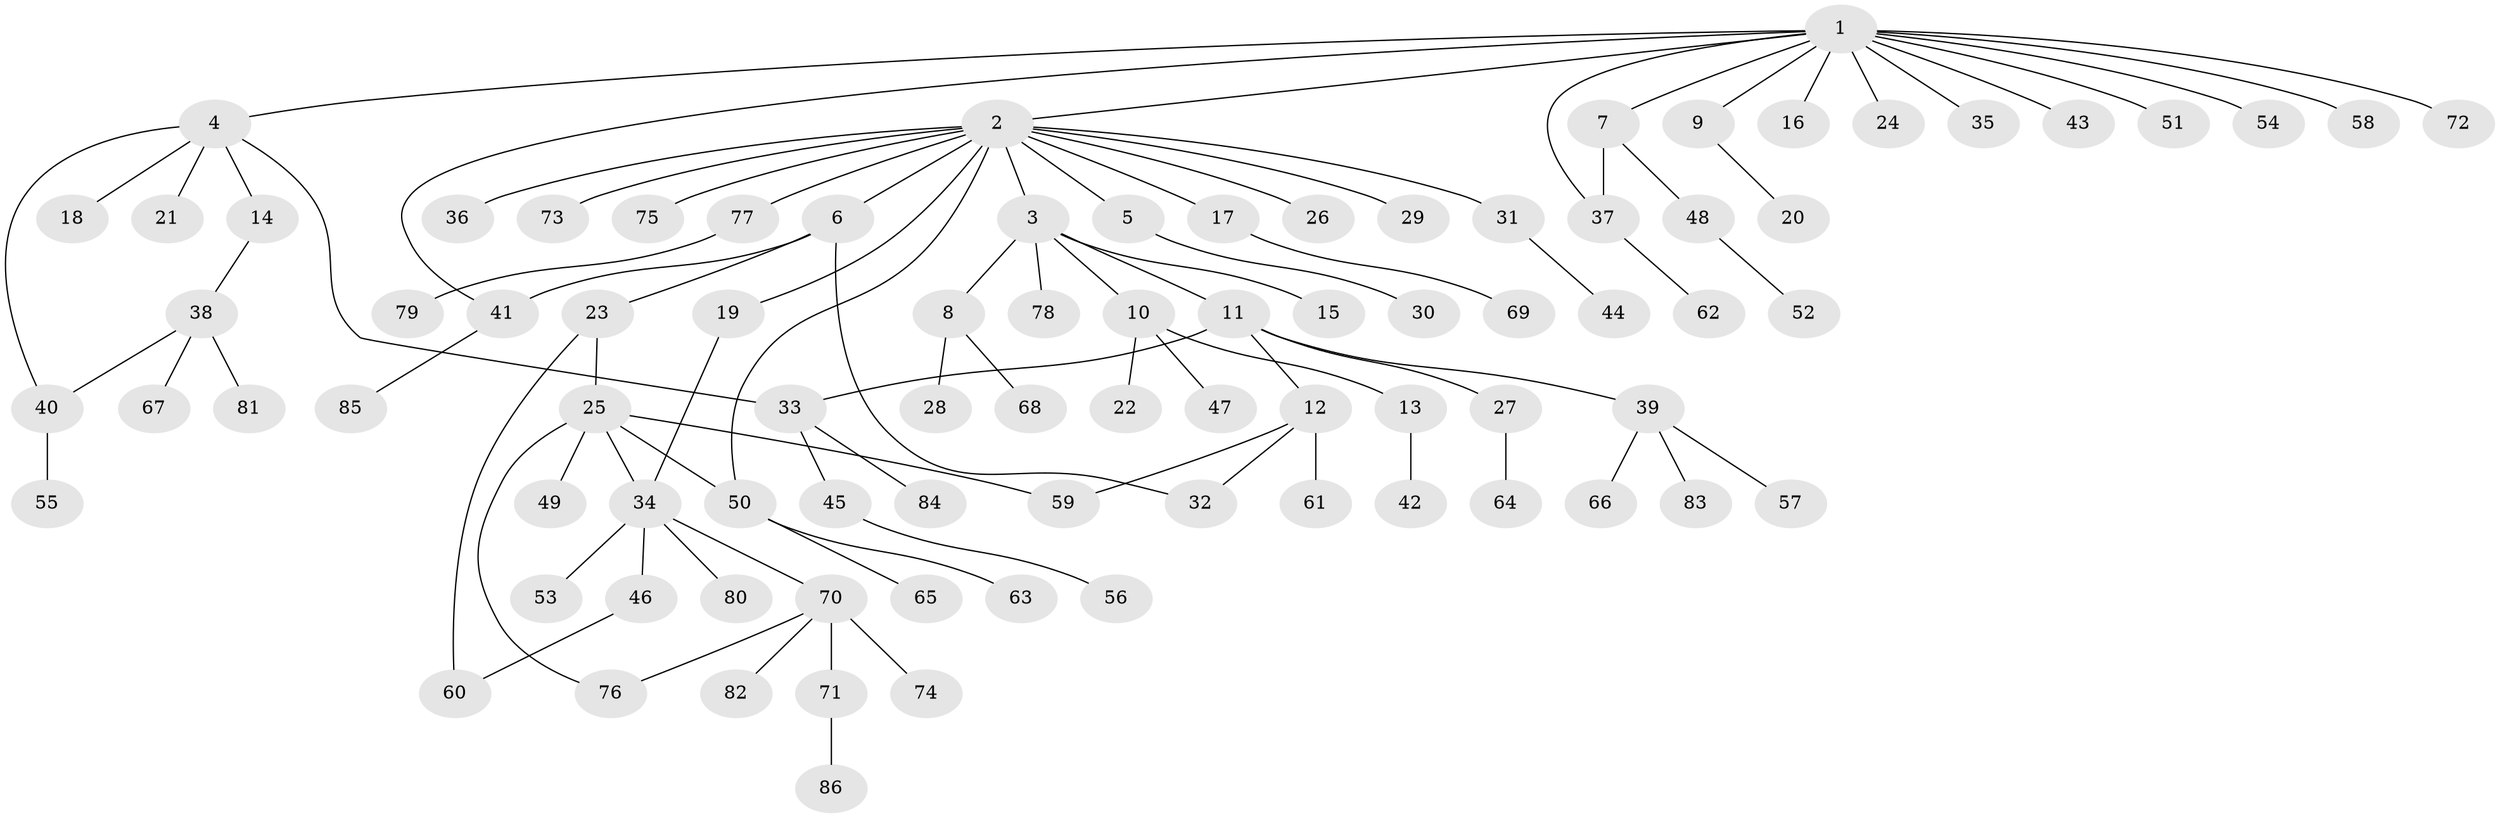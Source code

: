 // Generated by graph-tools (version 1.1) at 2025/01/03/09/25 03:01:38]
// undirected, 86 vertices, 95 edges
graph export_dot {
graph [start="1"]
  node [color=gray90,style=filled];
  1;
  2;
  3;
  4;
  5;
  6;
  7;
  8;
  9;
  10;
  11;
  12;
  13;
  14;
  15;
  16;
  17;
  18;
  19;
  20;
  21;
  22;
  23;
  24;
  25;
  26;
  27;
  28;
  29;
  30;
  31;
  32;
  33;
  34;
  35;
  36;
  37;
  38;
  39;
  40;
  41;
  42;
  43;
  44;
  45;
  46;
  47;
  48;
  49;
  50;
  51;
  52;
  53;
  54;
  55;
  56;
  57;
  58;
  59;
  60;
  61;
  62;
  63;
  64;
  65;
  66;
  67;
  68;
  69;
  70;
  71;
  72;
  73;
  74;
  75;
  76;
  77;
  78;
  79;
  80;
  81;
  82;
  83;
  84;
  85;
  86;
  1 -- 2;
  1 -- 4;
  1 -- 7;
  1 -- 9;
  1 -- 16;
  1 -- 24;
  1 -- 35;
  1 -- 37;
  1 -- 41;
  1 -- 43;
  1 -- 51;
  1 -- 54;
  1 -- 58;
  1 -- 72;
  2 -- 3;
  2 -- 5;
  2 -- 6;
  2 -- 17;
  2 -- 19;
  2 -- 26;
  2 -- 29;
  2 -- 31;
  2 -- 36;
  2 -- 50;
  2 -- 73;
  2 -- 75;
  2 -- 77;
  3 -- 8;
  3 -- 10;
  3 -- 11;
  3 -- 15;
  3 -- 78;
  4 -- 14;
  4 -- 18;
  4 -- 21;
  4 -- 33;
  4 -- 40;
  5 -- 30;
  6 -- 23;
  6 -- 32;
  6 -- 41;
  7 -- 37;
  7 -- 48;
  8 -- 28;
  8 -- 68;
  9 -- 20;
  10 -- 13;
  10 -- 22;
  10 -- 47;
  11 -- 12;
  11 -- 27;
  11 -- 33;
  11 -- 39;
  12 -- 32;
  12 -- 59;
  12 -- 61;
  13 -- 42;
  14 -- 38;
  17 -- 69;
  19 -- 34;
  23 -- 25;
  23 -- 60;
  25 -- 34;
  25 -- 49;
  25 -- 50;
  25 -- 59;
  25 -- 76;
  27 -- 64;
  31 -- 44;
  33 -- 45;
  33 -- 84;
  34 -- 46;
  34 -- 53;
  34 -- 70;
  34 -- 80;
  37 -- 62;
  38 -- 40;
  38 -- 67;
  38 -- 81;
  39 -- 57;
  39 -- 66;
  39 -- 83;
  40 -- 55;
  41 -- 85;
  45 -- 56;
  46 -- 60;
  48 -- 52;
  50 -- 63;
  50 -- 65;
  70 -- 71;
  70 -- 74;
  70 -- 76;
  70 -- 82;
  71 -- 86;
  77 -- 79;
}
